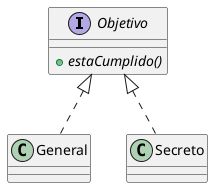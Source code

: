 @startuml


interface Objetivo {
    {abstract} +estaCumplido()
}

class General {}

Objetivo <|.. Secreto
Objetivo <|.. General


@enduml